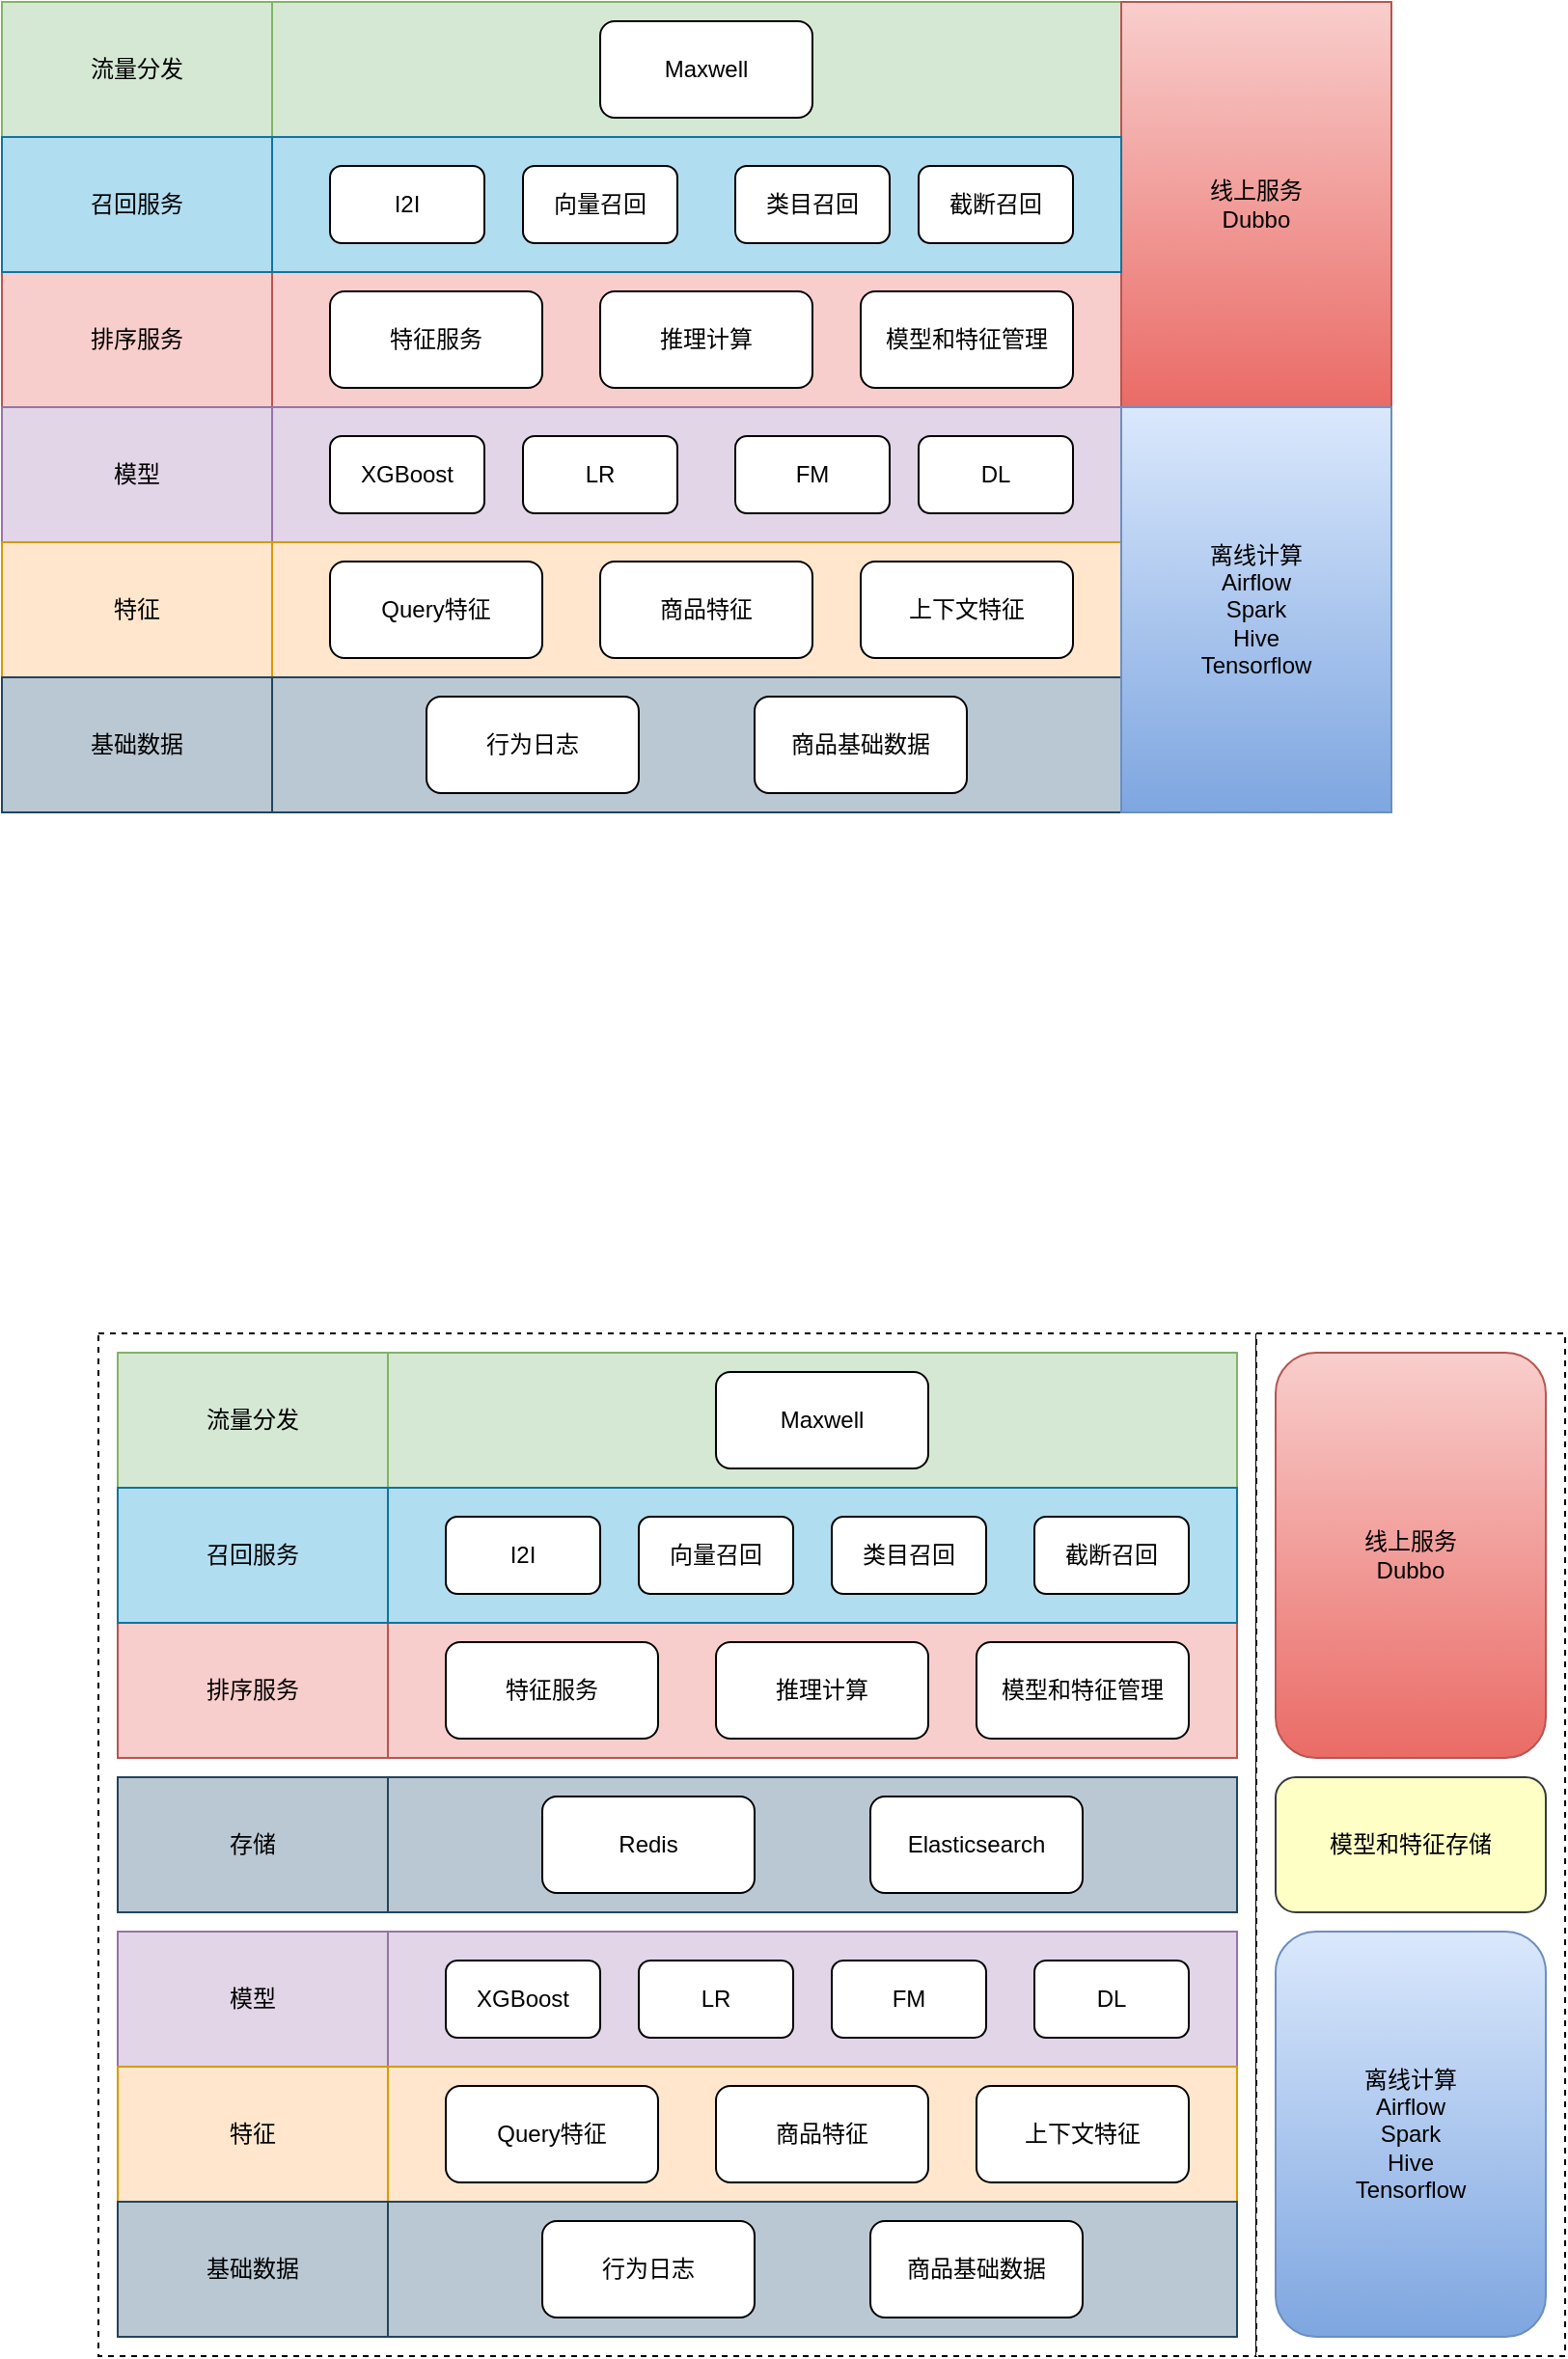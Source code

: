 <mxfile version="14.8.6" type="github">
  <diagram id="0o0fNlaMNB56jFeCoBVo" name="Page-1">
    <mxGraphModel dx="2066" dy="1070" grid="1" gridSize="10" guides="1" tooltips="1" connect="1" arrows="1" fold="1" page="1" pageScale="1" pageWidth="1169" pageHeight="1654" math="0" shadow="0">
      <root>
        <mxCell id="0" />
        <mxCell id="1" parent="0" />
        <mxCell id="Kj8OIUPHK9y5Ar2EBf14-1" value="流量分发" style="rounded=0;whiteSpace=wrap;html=1;fillColor=#d5e8d4;strokeColor=#82b366;" vertex="1" parent="1">
          <mxGeometry x="140" y="260" width="140" height="70" as="geometry" />
        </mxCell>
        <mxCell id="Kj8OIUPHK9y5Ar2EBf14-8" value="排序服务" style="rounded=0;whiteSpace=wrap;html=1;fillColor=#f8cecc;strokeColor=#b85450;" vertex="1" parent="1">
          <mxGeometry x="140" y="400" width="140" height="70" as="geometry" />
        </mxCell>
        <mxCell id="Kj8OIUPHK9y5Ar2EBf14-12" value="" style="rounded=0;whiteSpace=wrap;html=1;fillColor=#d5e8d4;strokeColor=#82b366;" vertex="1" parent="1">
          <mxGeometry x="280" y="260" width="440" height="70" as="geometry" />
        </mxCell>
        <mxCell id="Kj8OIUPHK9y5Ar2EBf14-16" value="Maxwell" style="rounded=1;whiteSpace=wrap;html=1;" vertex="1" parent="1">
          <mxGeometry x="450" y="270" width="110" height="50" as="geometry" />
        </mxCell>
        <mxCell id="Kj8OIUPHK9y5Ar2EBf14-17" value="" style="rounded=0;whiteSpace=wrap;html=1;fillColor=#f8cecc;strokeColor=#b85450;" vertex="1" parent="1">
          <mxGeometry x="280" y="400" width="440" height="70" as="geometry" />
        </mxCell>
        <mxCell id="Kj8OIUPHK9y5Ar2EBf14-18" value="特征服务" style="rounded=1;whiteSpace=wrap;html=1;" vertex="1" parent="1">
          <mxGeometry x="310" y="410" width="110" height="50" as="geometry" />
        </mxCell>
        <mxCell id="Kj8OIUPHK9y5Ar2EBf14-19" value="推理计算" style="rounded=1;whiteSpace=wrap;html=1;" vertex="1" parent="1">
          <mxGeometry x="450" y="410" width="110" height="50" as="geometry" />
        </mxCell>
        <mxCell id="Kj8OIUPHK9y5Ar2EBf14-20" value="模型和特征管理" style="rounded=1;whiteSpace=wrap;html=1;" vertex="1" parent="1">
          <mxGeometry x="585" y="410" width="110" height="50" as="geometry" />
        </mxCell>
        <mxCell id="Kj8OIUPHK9y5Ar2EBf14-21" value="模型" style="rounded=0;whiteSpace=wrap;html=1;fillColor=#e1d5e7;strokeColor=#9673a6;" vertex="1" parent="1">
          <mxGeometry x="140" y="470" width="140" height="70" as="geometry" />
        </mxCell>
        <mxCell id="Kj8OIUPHK9y5Ar2EBf14-22" value="" style="rounded=0;whiteSpace=wrap;html=1;fillColor=#e1d5e7;strokeColor=#9673a6;" vertex="1" parent="1">
          <mxGeometry x="280" y="470" width="440" height="70" as="geometry" />
        </mxCell>
        <mxCell id="Kj8OIUPHK9y5Ar2EBf14-23" value="XGBoost" style="rounded=1;whiteSpace=wrap;html=1;" vertex="1" parent="1">
          <mxGeometry x="310" y="485" width="80" height="40" as="geometry" />
        </mxCell>
        <mxCell id="Kj8OIUPHK9y5Ar2EBf14-26" value="LR" style="rounded=1;whiteSpace=wrap;html=1;" vertex="1" parent="1">
          <mxGeometry x="410" y="485" width="80" height="40" as="geometry" />
        </mxCell>
        <mxCell id="Kj8OIUPHK9y5Ar2EBf14-27" value="FM" style="rounded=1;whiteSpace=wrap;html=1;" vertex="1" parent="1">
          <mxGeometry x="520" y="485" width="80" height="40" as="geometry" />
        </mxCell>
        <mxCell id="Kj8OIUPHK9y5Ar2EBf14-28" value="DL" style="rounded=1;whiteSpace=wrap;html=1;" vertex="1" parent="1">
          <mxGeometry x="615" y="485" width="80" height="40" as="geometry" />
        </mxCell>
        <mxCell id="Kj8OIUPHK9y5Ar2EBf14-29" value="特征" style="rounded=0;whiteSpace=wrap;html=1;fillColor=#ffe6cc;strokeColor=#d79b00;" vertex="1" parent="1">
          <mxGeometry x="140" y="540" width="140" height="70" as="geometry" />
        </mxCell>
        <mxCell id="Kj8OIUPHK9y5Ar2EBf14-30" value="" style="rounded=0;whiteSpace=wrap;html=1;fillColor=#ffe6cc;strokeColor=#d79b00;" vertex="1" parent="1">
          <mxGeometry x="280" y="540" width="440" height="70" as="geometry" />
        </mxCell>
        <mxCell id="Kj8OIUPHK9y5Ar2EBf14-31" value="Query特征" style="rounded=1;whiteSpace=wrap;html=1;" vertex="1" parent="1">
          <mxGeometry x="310" y="550" width="110" height="50" as="geometry" />
        </mxCell>
        <mxCell id="Kj8OIUPHK9y5Ar2EBf14-32" value="商品特征" style="rounded=1;whiteSpace=wrap;html=1;" vertex="1" parent="1">
          <mxGeometry x="450" y="550" width="110" height="50" as="geometry" />
        </mxCell>
        <mxCell id="Kj8OIUPHK9y5Ar2EBf14-33" value="上下文特征" style="rounded=1;whiteSpace=wrap;html=1;" vertex="1" parent="1">
          <mxGeometry x="585" y="550" width="110" height="50" as="geometry" />
        </mxCell>
        <mxCell id="Kj8OIUPHK9y5Ar2EBf14-34" value="基础数据" style="rounded=0;whiteSpace=wrap;html=1;fillColor=#bac8d3;strokeColor=#23445d;" vertex="1" parent="1">
          <mxGeometry x="140" y="610" width="140" height="70" as="geometry" />
        </mxCell>
        <mxCell id="Kj8OIUPHK9y5Ar2EBf14-35" value="" style="rounded=0;whiteSpace=wrap;html=1;fillColor=#bac8d3;strokeColor=#23445d;" vertex="1" parent="1">
          <mxGeometry x="280" y="610" width="440" height="70" as="geometry" />
        </mxCell>
        <mxCell id="Kj8OIUPHK9y5Ar2EBf14-36" value="行为日志" style="rounded=1;whiteSpace=wrap;html=1;" vertex="1" parent="1">
          <mxGeometry x="360" y="620" width="110" height="50" as="geometry" />
        </mxCell>
        <mxCell id="Kj8OIUPHK9y5Ar2EBf14-37" value="商品基础数据" style="rounded=1;whiteSpace=wrap;html=1;" vertex="1" parent="1">
          <mxGeometry x="530" y="620" width="110" height="50" as="geometry" />
        </mxCell>
        <mxCell id="Kj8OIUPHK9y5Ar2EBf14-39" value="线上服务&lt;br&gt;Dubbo" style="rounded=0;whiteSpace=wrap;html=1;gradientColor=#ea6b66;fillColor=#f8cecc;strokeColor=#b85450;" vertex="1" parent="1">
          <mxGeometry x="720" y="260" width="140" height="210" as="geometry" />
        </mxCell>
        <mxCell id="Kj8OIUPHK9y5Ar2EBf14-40" value="离线计算&lt;br&gt;Airflow&lt;br&gt;Spark&lt;br&gt;Hive&lt;br&gt;Tensorflow" style="rounded=0;whiteSpace=wrap;html=1;gradientColor=#7ea6e0;fillColor=#dae8fc;strokeColor=#6c8ebf;" vertex="1" parent="1">
          <mxGeometry x="720" y="470" width="140" height="210" as="geometry" />
        </mxCell>
        <mxCell id="Kj8OIUPHK9y5Ar2EBf14-46" value="召回服务" style="rounded=0;whiteSpace=wrap;html=1;fillColor=#b1ddf0;strokeColor=#10739e;" vertex="1" parent="1">
          <mxGeometry x="140" y="330" width="140" height="70" as="geometry" />
        </mxCell>
        <mxCell id="Kj8OIUPHK9y5Ar2EBf14-47" value="" style="rounded=0;whiteSpace=wrap;html=1;fillColor=#b1ddf0;strokeColor=#10739e;" vertex="1" parent="1">
          <mxGeometry x="280" y="330" width="440" height="70" as="geometry" />
        </mxCell>
        <mxCell id="Kj8OIUPHK9y5Ar2EBf14-48" value="I2I" style="rounded=1;whiteSpace=wrap;html=1;" vertex="1" parent="1">
          <mxGeometry x="310" y="345" width="80" height="40" as="geometry" />
        </mxCell>
        <mxCell id="Kj8OIUPHK9y5Ar2EBf14-49" value="向量召回" style="rounded=1;whiteSpace=wrap;html=1;" vertex="1" parent="1">
          <mxGeometry x="410" y="345" width="80" height="40" as="geometry" />
        </mxCell>
        <mxCell id="Kj8OIUPHK9y5Ar2EBf14-50" value="类目召回" style="rounded=1;whiteSpace=wrap;html=1;" vertex="1" parent="1">
          <mxGeometry x="520" y="345" width="80" height="40" as="geometry" />
        </mxCell>
        <mxCell id="Kj8OIUPHK9y5Ar2EBf14-51" value="截断召回" style="rounded=1;whiteSpace=wrap;html=1;" vertex="1" parent="1">
          <mxGeometry x="615" y="345" width="80" height="40" as="geometry" />
        </mxCell>
        <mxCell id="Kj8OIUPHK9y5Ar2EBf14-52" value="" style="rounded=0;whiteSpace=wrap;html=1;dashed=1;strokeWidth=1;perimeterSpacing=0;shadow=0;sketch=0;glass=0;" vertex="1" parent="1">
          <mxGeometry x="190" y="950" width="600" height="530" as="geometry" />
        </mxCell>
        <mxCell id="Kj8OIUPHK9y5Ar2EBf14-54" value="流量分发" style="rounded=0;whiteSpace=wrap;html=1;fillColor=#d5e8d4;strokeColor=#82b366;" vertex="1" parent="1">
          <mxGeometry x="200" y="960" width="140" height="70" as="geometry" />
        </mxCell>
        <mxCell id="Kj8OIUPHK9y5Ar2EBf14-55" value="" style="rounded=0;whiteSpace=wrap;html=1;fillColor=#d5e8d4;strokeColor=#82b366;" vertex="1" parent="1">
          <mxGeometry x="340" y="960" width="440" height="70" as="geometry" />
        </mxCell>
        <mxCell id="Kj8OIUPHK9y5Ar2EBf14-56" value="Maxwell" style="rounded=1;whiteSpace=wrap;html=1;" vertex="1" parent="1">
          <mxGeometry x="510" y="970" width="110" height="50" as="geometry" />
        </mxCell>
        <mxCell id="Kj8OIUPHK9y5Ar2EBf14-57" value="排序服务" style="rounded=0;whiteSpace=wrap;html=1;fillColor=#f8cecc;strokeColor=#b85450;" vertex="1" parent="1">
          <mxGeometry x="200" y="1100" width="140" height="70" as="geometry" />
        </mxCell>
        <mxCell id="Kj8OIUPHK9y5Ar2EBf14-58" value="" style="rounded=0;whiteSpace=wrap;html=1;fillColor=#f8cecc;strokeColor=#b85450;" vertex="1" parent="1">
          <mxGeometry x="340" y="1100" width="440" height="70" as="geometry" />
        </mxCell>
        <mxCell id="Kj8OIUPHK9y5Ar2EBf14-59" value="特征服务" style="rounded=1;whiteSpace=wrap;html=1;" vertex="1" parent="1">
          <mxGeometry x="370" y="1110" width="110" height="50" as="geometry" />
        </mxCell>
        <mxCell id="Kj8OIUPHK9y5Ar2EBf14-60" value="推理计算" style="rounded=1;whiteSpace=wrap;html=1;" vertex="1" parent="1">
          <mxGeometry x="510" y="1110" width="110" height="50" as="geometry" />
        </mxCell>
        <mxCell id="Kj8OIUPHK9y5Ar2EBf14-61" value="模型和特征管理" style="rounded=1;whiteSpace=wrap;html=1;" vertex="1" parent="1">
          <mxGeometry x="645" y="1110" width="110" height="50" as="geometry" />
        </mxCell>
        <mxCell id="Kj8OIUPHK9y5Ar2EBf14-62" value="召回服务" style="rounded=0;whiteSpace=wrap;html=1;fillColor=#b1ddf0;strokeColor=#10739e;" vertex="1" parent="1">
          <mxGeometry x="200" y="1030" width="140" height="70" as="geometry" />
        </mxCell>
        <mxCell id="Kj8OIUPHK9y5Ar2EBf14-63" value="" style="rounded=0;whiteSpace=wrap;html=1;fillColor=#b1ddf0;strokeColor=#10739e;" vertex="1" parent="1">
          <mxGeometry x="340" y="1030" width="440" height="70" as="geometry" />
        </mxCell>
        <mxCell id="Kj8OIUPHK9y5Ar2EBf14-64" value="I2I" style="rounded=1;whiteSpace=wrap;html=1;" vertex="1" parent="1">
          <mxGeometry x="370" y="1045" width="80" height="40" as="geometry" />
        </mxCell>
        <mxCell id="Kj8OIUPHK9y5Ar2EBf14-65" value="向量召回" style="rounded=1;whiteSpace=wrap;html=1;" vertex="1" parent="1">
          <mxGeometry x="470" y="1045" width="80" height="40" as="geometry" />
        </mxCell>
        <mxCell id="Kj8OIUPHK9y5Ar2EBf14-66" value="类目召回" style="rounded=1;whiteSpace=wrap;html=1;" vertex="1" parent="1">
          <mxGeometry x="570" y="1045" width="80" height="40" as="geometry" />
        </mxCell>
        <mxCell id="Kj8OIUPHK9y5Ar2EBf14-67" value="截断召回" style="rounded=1;whiteSpace=wrap;html=1;" vertex="1" parent="1">
          <mxGeometry x="675" y="1045" width="80" height="40" as="geometry" />
        </mxCell>
        <mxCell id="Kj8OIUPHK9y5Ar2EBf14-69" value="" style="rounded=0;whiteSpace=wrap;html=1;dashed=1;strokeWidth=1;perimeterSpacing=0;shadow=0;sketch=0;glass=0;" vertex="1" parent="1">
          <mxGeometry x="790" y="950" width="160" height="530" as="geometry" />
        </mxCell>
        <mxCell id="Kj8OIUPHK9y5Ar2EBf14-70" value="模型" style="rounded=0;whiteSpace=wrap;html=1;fillColor=#e1d5e7;strokeColor=#9673a6;" vertex="1" parent="1">
          <mxGeometry x="200" y="1260" width="140" height="70" as="geometry" />
        </mxCell>
        <mxCell id="Kj8OIUPHK9y5Ar2EBf14-71" value="" style="rounded=0;whiteSpace=wrap;html=1;fillColor=#e1d5e7;strokeColor=#9673a6;" vertex="1" parent="1">
          <mxGeometry x="340" y="1260" width="440" height="70" as="geometry" />
        </mxCell>
        <mxCell id="Kj8OIUPHK9y5Ar2EBf14-72" value="XGBoost" style="rounded=1;whiteSpace=wrap;html=1;" vertex="1" parent="1">
          <mxGeometry x="370" y="1275" width="80" height="40" as="geometry" />
        </mxCell>
        <mxCell id="Kj8OIUPHK9y5Ar2EBf14-73" value="LR" style="rounded=1;whiteSpace=wrap;html=1;" vertex="1" parent="1">
          <mxGeometry x="470" y="1275" width="80" height="40" as="geometry" />
        </mxCell>
        <mxCell id="Kj8OIUPHK9y5Ar2EBf14-74" value="FM" style="rounded=1;whiteSpace=wrap;html=1;" vertex="1" parent="1">
          <mxGeometry x="570" y="1275" width="80" height="40" as="geometry" />
        </mxCell>
        <mxCell id="Kj8OIUPHK9y5Ar2EBf14-75" value="DL" style="rounded=1;whiteSpace=wrap;html=1;" vertex="1" parent="1">
          <mxGeometry x="675" y="1275" width="80" height="40" as="geometry" />
        </mxCell>
        <mxCell id="Kj8OIUPHK9y5Ar2EBf14-76" value="特征" style="rounded=0;whiteSpace=wrap;html=1;fillColor=#ffe6cc;strokeColor=#d79b00;" vertex="1" parent="1">
          <mxGeometry x="200" y="1330" width="140" height="70" as="geometry" />
        </mxCell>
        <mxCell id="Kj8OIUPHK9y5Ar2EBf14-77" value="" style="rounded=0;whiteSpace=wrap;html=1;fillColor=#ffe6cc;strokeColor=#d79b00;" vertex="1" parent="1">
          <mxGeometry x="340" y="1330" width="440" height="70" as="geometry" />
        </mxCell>
        <mxCell id="Kj8OIUPHK9y5Ar2EBf14-78" value="Query特征" style="rounded=1;whiteSpace=wrap;html=1;" vertex="1" parent="1">
          <mxGeometry x="370" y="1340" width="110" height="50" as="geometry" />
        </mxCell>
        <mxCell id="Kj8OIUPHK9y5Ar2EBf14-79" value="商品特征" style="rounded=1;whiteSpace=wrap;html=1;" vertex="1" parent="1">
          <mxGeometry x="510" y="1340" width="110" height="50" as="geometry" />
        </mxCell>
        <mxCell id="Kj8OIUPHK9y5Ar2EBf14-80" value="上下文特征" style="rounded=1;whiteSpace=wrap;html=1;" vertex="1" parent="1">
          <mxGeometry x="645" y="1340" width="110" height="50" as="geometry" />
        </mxCell>
        <mxCell id="Kj8OIUPHK9y5Ar2EBf14-81" value="基础数据" style="rounded=0;whiteSpace=wrap;html=1;fillColor=#bac8d3;strokeColor=#23445d;" vertex="1" parent="1">
          <mxGeometry x="200" y="1400" width="140" height="70" as="geometry" />
        </mxCell>
        <mxCell id="Kj8OIUPHK9y5Ar2EBf14-82" value="" style="rounded=0;whiteSpace=wrap;html=1;fillColor=#bac8d3;strokeColor=#23445d;" vertex="1" parent="1">
          <mxGeometry x="340" y="1400" width="440" height="70" as="geometry" />
        </mxCell>
        <mxCell id="Kj8OIUPHK9y5Ar2EBf14-83" value="行为日志" style="rounded=1;whiteSpace=wrap;html=1;" vertex="1" parent="1">
          <mxGeometry x="420" y="1410" width="110" height="50" as="geometry" />
        </mxCell>
        <mxCell id="Kj8OIUPHK9y5Ar2EBf14-84" value="商品基础数据" style="rounded=1;whiteSpace=wrap;html=1;" vertex="1" parent="1">
          <mxGeometry x="590" y="1410" width="110" height="50" as="geometry" />
        </mxCell>
        <mxCell id="Kj8OIUPHK9y5Ar2EBf14-85" value="离线计算&lt;br&gt;Airflow&lt;br&gt;Spark&lt;br&gt;Hive&lt;br&gt;Tensorflow" style="rounded=1;whiteSpace=wrap;html=1;gradientColor=#7ea6e0;fillColor=#dae8fc;strokeColor=#6c8ebf;" vertex="1" parent="1">
          <mxGeometry x="800" y="1260" width="140" height="210" as="geometry" />
        </mxCell>
        <mxCell id="Kj8OIUPHK9y5Ar2EBf14-92" value="存储" style="rounded=0;whiteSpace=wrap;html=1;fillColor=#bac8d3;strokeColor=#23445d;" vertex="1" parent="1">
          <mxGeometry x="200" y="1180" width="140" height="70" as="geometry" />
        </mxCell>
        <mxCell id="Kj8OIUPHK9y5Ar2EBf14-93" value="" style="rounded=0;whiteSpace=wrap;html=1;fillColor=#bac8d3;strokeColor=#23445d;" vertex="1" parent="1">
          <mxGeometry x="340" y="1180" width="440" height="70" as="geometry" />
        </mxCell>
        <mxCell id="Kj8OIUPHK9y5Ar2EBf14-94" value="Redis" style="rounded=1;whiteSpace=wrap;html=1;" vertex="1" parent="1">
          <mxGeometry x="420" y="1190" width="110" height="50" as="geometry" />
        </mxCell>
        <mxCell id="Kj8OIUPHK9y5Ar2EBf14-95" value="Elasticsearch" style="rounded=1;whiteSpace=wrap;html=1;" vertex="1" parent="1">
          <mxGeometry x="590" y="1190" width="110" height="50" as="geometry" />
        </mxCell>
        <mxCell id="Kj8OIUPHK9y5Ar2EBf14-101" value="模型和特征存储" style="rounded=1;whiteSpace=wrap;html=1;strokeColor=#36393d;gradientDirection=south;fillColor=#FDFFC4;" vertex="1" parent="1">
          <mxGeometry x="800" y="1180" width="140" height="70" as="geometry" />
        </mxCell>
        <mxCell id="Kj8OIUPHK9y5Ar2EBf14-68" value="线上服务&lt;br&gt;Dubbo" style="rounded=1;whiteSpace=wrap;html=1;gradientColor=#ea6b66;fillColor=#f8cecc;strokeColor=#b85450;" vertex="1" parent="1">
          <mxGeometry x="800" y="960" width="140" height="210" as="geometry" />
        </mxCell>
      </root>
    </mxGraphModel>
  </diagram>
</mxfile>
